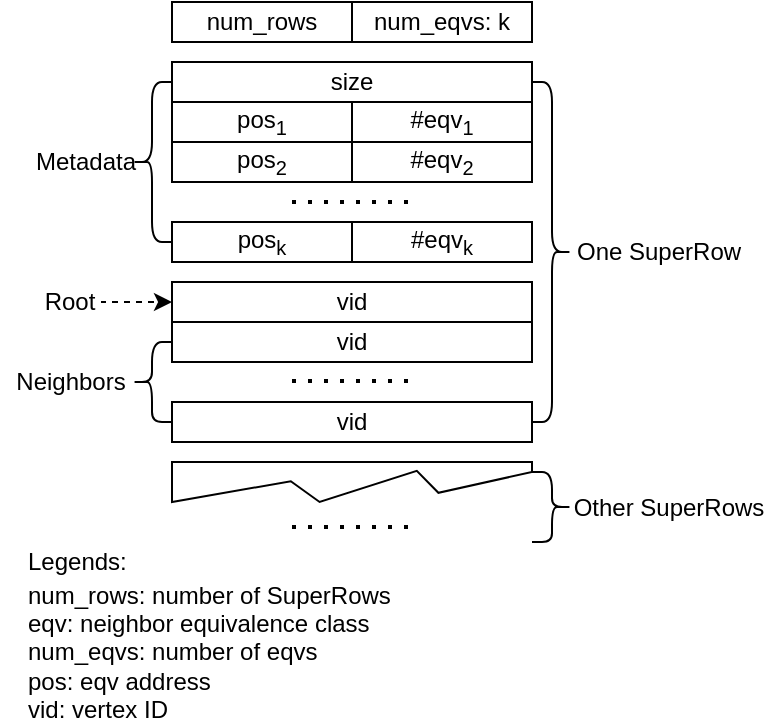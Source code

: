 <mxfile version="14.1.8" type="device"><diagram id="lwnNIqb6bs83yGjAs7Ds" name="第 1 页"><mxGraphModel dx="1102" dy="807" grid="1" gridSize="10" guides="1" tooltips="1" connect="1" arrows="1" fold="1" page="1" pageScale="1" pageWidth="827" pageHeight="1169" math="0" shadow="0"><root><mxCell id="0"/><mxCell id="1" parent="0"/><mxCell id="_lE6emr03Wwwza7r2lT1-6" value="size" style="rounded=0;whiteSpace=wrap;html=1;" parent="1" vertex="1"><mxGeometry x="304" y="60" width="180" height="20" as="geometry"/></mxCell><mxCell id="_lE6emr03Wwwza7r2lT1-7" value="num_rows" style="rounded=0;whiteSpace=wrap;html=1;" parent="1" vertex="1"><mxGeometry x="304" y="30" width="90" height="20" as="geometry"/></mxCell><mxCell id="_lE6emr03Wwwza7r2lT1-8" value="num_eqvs: k" style="rounded=0;whiteSpace=wrap;html=1;" parent="1" vertex="1"><mxGeometry x="394" y="30" width="90" height="20" as="geometry"/></mxCell><mxCell id="_lE6emr03Wwwza7r2lT1-9" value="pos&lt;sub&gt;1&lt;/sub&gt;" style="rounded=0;whiteSpace=wrap;html=1;" parent="1" vertex="1"><mxGeometry x="304" y="80" width="90" height="20" as="geometry"/></mxCell><mxCell id="_lE6emr03Wwwza7r2lT1-10" value="#eqv&lt;sub&gt;1&lt;/sub&gt;" style="rounded=0;whiteSpace=wrap;html=1;" parent="1" vertex="1"><mxGeometry x="394" y="80" width="90" height="20" as="geometry"/></mxCell><mxCell id="_lE6emr03Wwwza7r2lT1-11" value="pos&lt;sub&gt;2&lt;/sub&gt;" style="rounded=0;whiteSpace=wrap;html=1;" parent="1" vertex="1"><mxGeometry x="304" y="100" width="90" height="20" as="geometry"/></mxCell><mxCell id="_lE6emr03Wwwza7r2lT1-12" value="#eqv&lt;sub&gt;2&lt;/sub&gt;" style="rounded=0;whiteSpace=wrap;html=1;" parent="1" vertex="1"><mxGeometry x="394" y="100" width="90" height="20" as="geometry"/></mxCell><mxCell id="_lE6emr03Wwwza7r2lT1-13" value="pos&lt;sub&gt;k&lt;/sub&gt;" style="rounded=0;whiteSpace=wrap;html=1;" parent="1" vertex="1"><mxGeometry x="304" y="140" width="90" height="20" as="geometry"/></mxCell><mxCell id="_lE6emr03Wwwza7r2lT1-14" value="#eqv&lt;sub&gt;k&lt;/sub&gt;" style="rounded=0;whiteSpace=wrap;html=1;" parent="1" vertex="1"><mxGeometry x="394" y="140" width="90" height="20" as="geometry"/></mxCell><mxCell id="_lE6emr03Wwwza7r2lT1-15" value="" style="endArrow=none;dashed=1;html=1;dashPattern=1 3;strokeWidth=2;" parent="1" edge="1"><mxGeometry width="50" height="50" relative="1" as="geometry"><mxPoint x="364" y="130" as="sourcePoint"/><mxPoint x="424" y="130" as="targetPoint"/></mxGeometry></mxCell><mxCell id="_lE6emr03Wwwza7r2lT1-16" value="vid" style="rounded=0;whiteSpace=wrap;html=1;" parent="1" vertex="1"><mxGeometry x="304" y="170" width="180" height="20" as="geometry"/></mxCell><mxCell id="_lE6emr03Wwwza7r2lT1-17" value="vid" style="rounded=0;whiteSpace=wrap;html=1;" parent="1" vertex="1"><mxGeometry x="304" y="190" width="180" height="20" as="geometry"/></mxCell><mxCell id="_lE6emr03Wwwza7r2lT1-18" value="vid" style="rounded=0;whiteSpace=wrap;html=1;" parent="1" vertex="1"><mxGeometry x="304" y="230" width="180" height="20" as="geometry"/></mxCell><mxCell id="_lE6emr03Wwwza7r2lT1-19" value="" style="endArrow=none;dashed=1;html=1;dashPattern=1 3;strokeWidth=2;" parent="1" edge="1"><mxGeometry width="50" height="50" relative="1" as="geometry"><mxPoint x="364" y="219.5" as="sourcePoint"/><mxPoint x="424" y="219.5" as="targetPoint"/></mxGeometry></mxCell><mxCell id="_lE6emr03Wwwza7r2lT1-21" value="One SuperRow" style="text;html=1;align=center;verticalAlign=middle;resizable=0;points=[];autosize=1;" parent="1" vertex="1"><mxGeometry x="497" y="145" width="100" height="20" as="geometry"/></mxCell><mxCell id="beOOVUfoKIp3zgghK25J-1" value="" style="verticalLabelPosition=bottom;verticalAlign=top;html=1;shape=mxgraph.basic.polygon;polyCoords=[[0,0],[1,0],[1,0.25],[0.74,0.77],[0.68,0.22],[0.41,1],[0.33,0.48],[0,1]];polyline=0;shadow=0;" parent="1" vertex="1"><mxGeometry x="304" y="260" width="180" height="20" as="geometry"/></mxCell><mxCell id="beOOVUfoKIp3zgghK25J-3" value="Other SuperRows" style="text;html=1;align=center;verticalAlign=middle;resizable=0;points=[];autosize=1;" parent="1" vertex="1"><mxGeometry x="497" y="272.5" width="110" height="20" as="geometry"/></mxCell><mxCell id="fdWeP0zYmH4bE2EF008l-1" value="" style="shape=curlyBracket;whiteSpace=wrap;html=1;rounded=1;flipH=1;" parent="1" vertex="1"><mxGeometry x="484" y="70" width="20" height="170" as="geometry"/></mxCell><mxCell id="fdWeP0zYmH4bE2EF008l-7" style="edgeStyle=orthogonalEdgeStyle;rounded=0;orthogonalLoop=1;jettySize=auto;html=1;exitX=1;exitY=0.5;exitDx=0;exitDy=0;entryX=0;entryY=0.5;entryDx=0;entryDy=0;dashed=1;" parent="1" source="fdWeP0zYmH4bE2EF008l-6" target="_lE6emr03Wwwza7r2lT1-16" edge="1"><mxGeometry relative="1" as="geometry"/></mxCell><mxCell id="fdWeP0zYmH4bE2EF008l-6" value="Root" style="rounded=0;whiteSpace=wrap;html=1;strokeColor=#FFFFFF;" parent="1" vertex="1"><mxGeometry x="238" y="170" width="30" height="20" as="geometry"/></mxCell><mxCell id="fdWeP0zYmH4bE2EF008l-8" value="" style="shape=curlyBracket;whiteSpace=wrap;html=1;rounded=1;" parent="1" vertex="1"><mxGeometry x="284" y="200" width="20" height="40" as="geometry"/></mxCell><mxCell id="fdWeP0zYmH4bE2EF008l-9" value="Neighbors" style="text;html=1;align=center;verticalAlign=middle;resizable=0;points=[];autosize=1;" parent="1" vertex="1"><mxGeometry x="218" y="210" width="70" height="20" as="geometry"/></mxCell><mxCell id="fgRYBwQC7w8AO7Oknqp5-1" value="" style="shape=curlyBracket;whiteSpace=wrap;html=1;rounded=1;" parent="1" vertex="1"><mxGeometry x="284" y="70" width="20" height="80" as="geometry"/></mxCell><mxCell id="fgRYBwQC7w8AO7Oknqp5-2" value="Metadata" style="rounded=0;whiteSpace=wrap;html=1;strokeColor=#FFFFFF;" parent="1" vertex="1"><mxGeometry x="246" y="100" width="30" height="20" as="geometry"/></mxCell><mxCell id="d3eoudfB4D4EJbbh_jwO-1" value="num_rows: number of SuperRows&lt;br&gt;eqv: neighbor equivalence class&lt;br&gt;num_eqvs: number of eqvs&lt;br&gt;pos: eqv address&lt;br&gt;vid: vertex ID" style="rounded=0;whiteSpace=wrap;html=1;align=left;strokeColor=#FFFFFF;" parent="1" vertex="1"><mxGeometry x="230" y="320" width="210" height="70" as="geometry"/></mxCell><mxCell id="1ip4juaWDIrEiItWrwU9-1" value="" style="shape=curlyBracket;whiteSpace=wrap;html=1;rounded=1;flipH=1;" parent="1" vertex="1"><mxGeometry x="484" y="265" width="20" height="35" as="geometry"/></mxCell><mxCell id="KKtUsao0wn-M-z_5QhbY-1" value="Legends:" style="rounded=0;whiteSpace=wrap;html=1;align=left;strokeColor=#FFFFFF;" parent="1" vertex="1"><mxGeometry x="230" y="300" width="176" height="20" as="geometry"/></mxCell><mxCell id="nirRyfyjmkjVWuA4ouA6-1" value="" style="endArrow=none;dashed=1;html=1;dashPattern=1 3;strokeWidth=2;" edge="1" parent="1"><mxGeometry width="50" height="50" relative="1" as="geometry"><mxPoint x="364" y="292.5" as="sourcePoint"/><mxPoint x="424" y="292.5" as="targetPoint"/></mxGeometry></mxCell></root></mxGraphModel></diagram></mxfile>